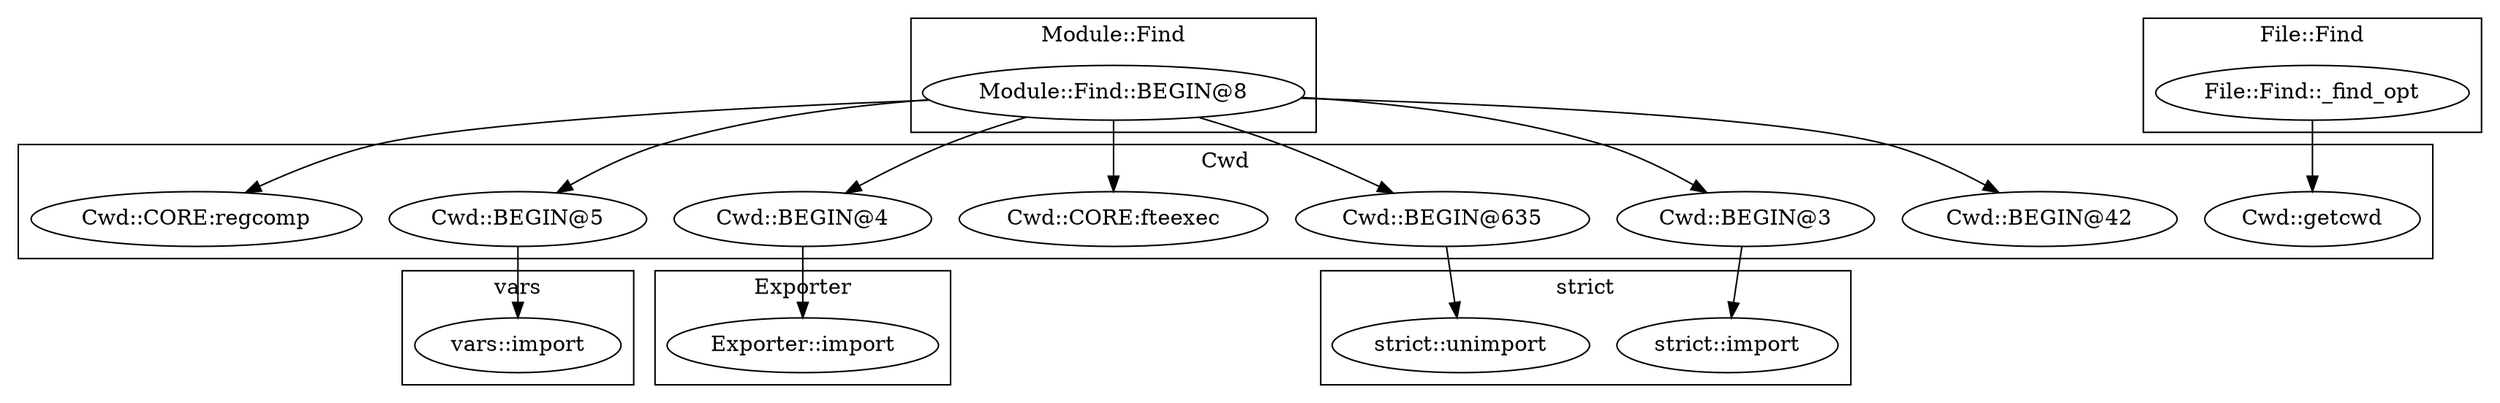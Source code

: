 digraph {
graph [overlap=false]
subgraph cluster_vars {
	label="vars";
	"vars::import";
}
subgraph cluster_strict {
	label="strict";
	"strict::import";
	"strict::unimport";
}
subgraph cluster_Module_Find {
	label="Module::Find";
	"Module::Find::BEGIN@8";
}
subgraph cluster_File_Find {
	label="File::Find";
	"File::Find::_find_opt";
}
subgraph cluster_Exporter {
	label="Exporter";
	"Exporter::import";
}
subgraph cluster_Cwd {
	label="Cwd";
	"Cwd::BEGIN@42";
	"Cwd::BEGIN@5";
	"Cwd::BEGIN@4";
	"Cwd::CORE:fteexec";
	"Cwd::getcwd";
	"Cwd::BEGIN@635";
	"Cwd::CORE:regcomp";
	"Cwd::BEGIN@3";
}
"Cwd::BEGIN@4" -> "Exporter::import";
"Module::Find::BEGIN@8" -> "Cwd::BEGIN@5";
"Module::Find::BEGIN@8" -> "Cwd::BEGIN@3";
"Module::Find::BEGIN@8" -> "Cwd::CORE:fteexec";
"Module::Find::BEGIN@8" -> "Cwd::CORE:regcomp";
"Cwd::BEGIN@635" -> "strict::unimport";
"Module::Find::BEGIN@8" -> "Cwd::BEGIN@4";
"Module::Find::BEGIN@8" -> "Cwd::BEGIN@42";
"Cwd::BEGIN@5" -> "vars::import";
"File::Find::_find_opt" -> "Cwd::getcwd";
"Module::Find::BEGIN@8" -> "Cwd::BEGIN@635";
"Cwd::BEGIN@3" -> "strict::import";
}
